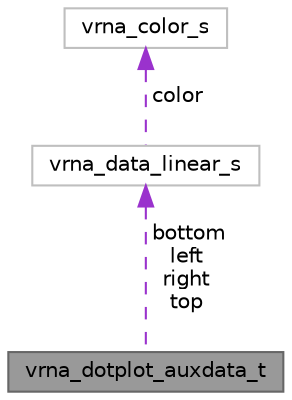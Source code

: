 digraph "vrna_dotplot_auxdata_t"
{
 // INTERACTIVE_SVG=YES
 // LATEX_PDF_SIZE
  bgcolor="transparent";
  edge [fontname=Helvetica,fontsize=10,labelfontname=Helvetica,labelfontsize=10];
  node [fontname=Helvetica,fontsize=10,shape=box,height=0.2,width=0.4];
  Node1 [label="vrna_dotplot_auxdata_t",height=0.2,width=0.4,color="gray40", fillcolor="grey60", style="filled", fontcolor="black",tooltip=" "];
  Node2 -> Node1 [dir="back",color="darkorchid3",style="dashed",label=" bottom\nleft\nright\ntop" ];
  Node2 [label="vrna_data_linear_s",height=0.2,width=0.4,color="grey75", fillcolor="white", style="filled",URL="$group__data__structures.html#structvrna__data__linear__s",tooltip=" "];
  Node3 -> Node2 [dir="back",color="darkorchid3",style="dashed",label=" color" ];
  Node3 [label="vrna_color_s",height=0.2,width=0.4,color="grey75", fillcolor="white", style="filled",URL="$group__data__structures.html#structvrna__color__s",tooltip=" "];
}
